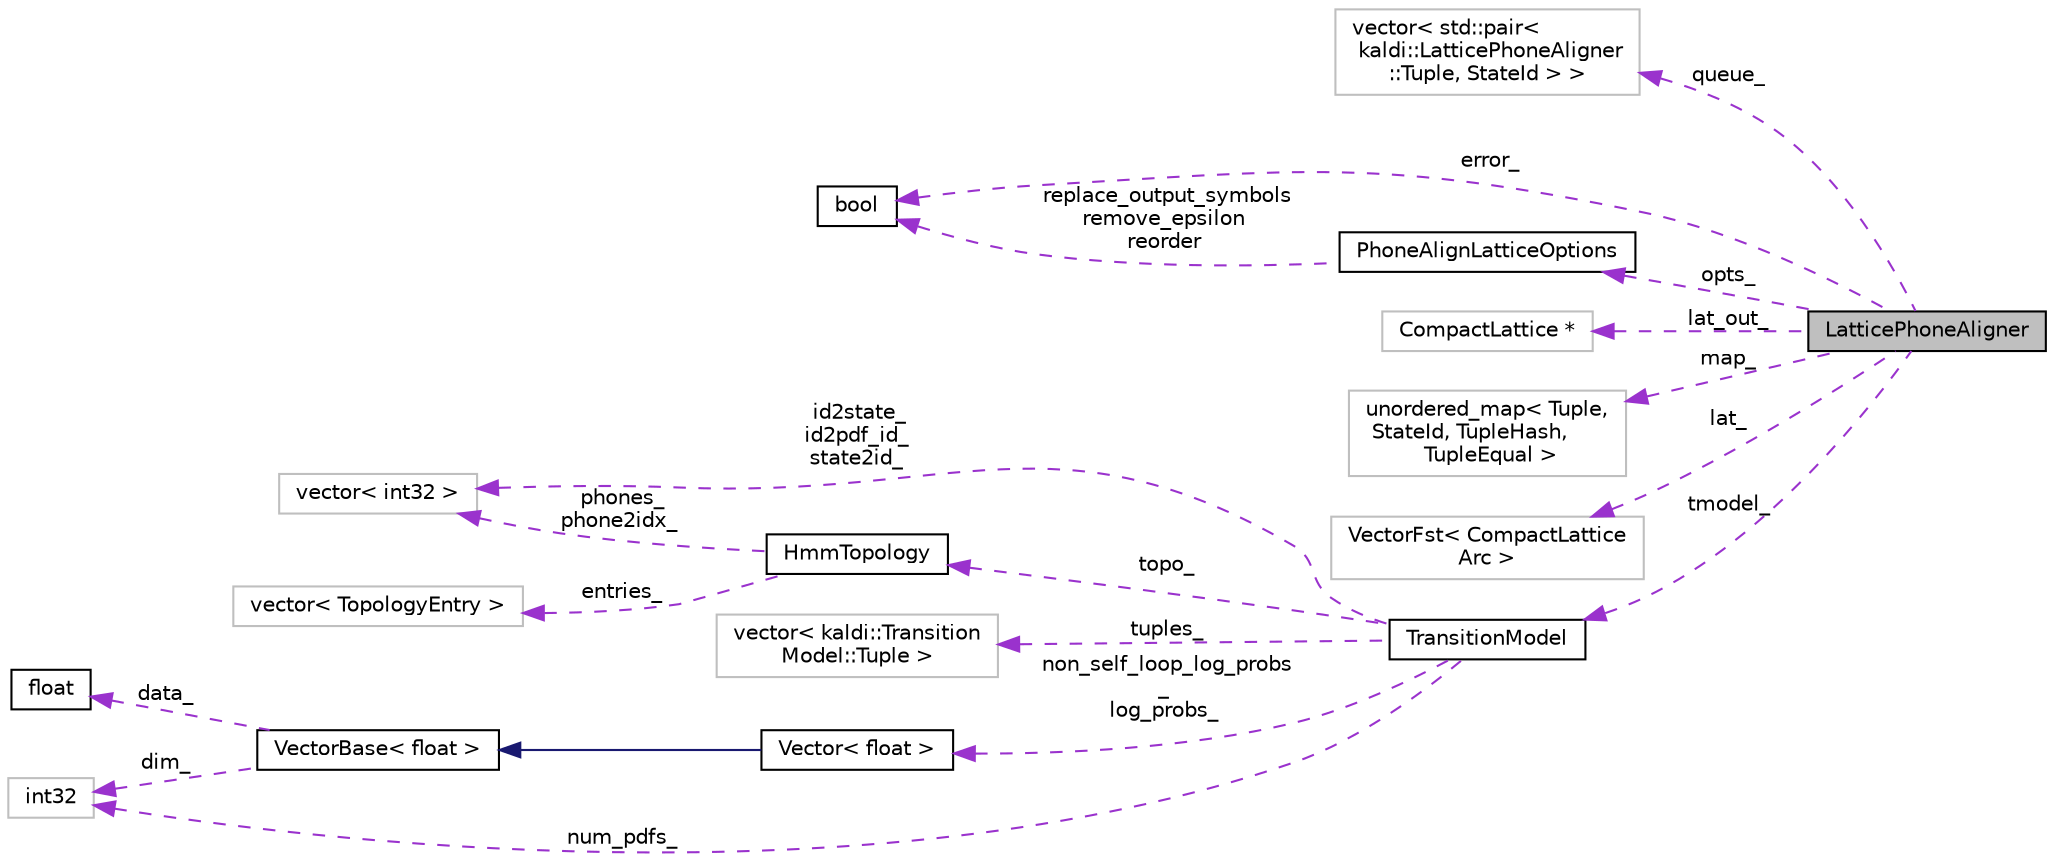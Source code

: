 digraph "LatticePhoneAligner"
{
  edge [fontname="Helvetica",fontsize="10",labelfontname="Helvetica",labelfontsize="10"];
  node [fontname="Helvetica",fontsize="10",shape=record];
  rankdir="LR";
  Node1 [label="LatticePhoneAligner",height=0.2,width=0.4,color="black", fillcolor="grey75", style="filled", fontcolor="black"];
  Node2 -> Node1 [dir="back",color="darkorchid3",fontsize="10",style="dashed",label=" queue_" ,fontname="Helvetica"];
  Node2 [label="vector\< std::pair\<\l kaldi::LatticePhoneAligner\l::Tuple, StateId \> \>",height=0.2,width=0.4,color="grey75", fillcolor="white", style="filled"];
  Node3 -> Node1 [dir="back",color="darkorchid3",fontsize="10",style="dashed",label=" opts_" ,fontname="Helvetica"];
  Node3 [label="PhoneAlignLatticeOptions",height=0.2,width=0.4,color="black", fillcolor="white", style="filled",URL="$structkaldi_1_1PhoneAlignLatticeOptions.html"];
  Node4 -> Node3 [dir="back",color="darkorchid3",fontsize="10",style="dashed",label=" replace_output_symbols\nremove_epsilon\nreorder" ,fontname="Helvetica"];
  Node4 [label="bool",height=0.2,width=0.4,color="black", fillcolor="white", style="filled",URL="$classbool.html"];
  Node5 -> Node1 [dir="back",color="darkorchid3",fontsize="10",style="dashed",label=" lat_out_" ,fontname="Helvetica"];
  Node5 [label="CompactLattice *",height=0.2,width=0.4,color="grey75", fillcolor="white", style="filled"];
  Node4 -> Node1 [dir="back",color="darkorchid3",fontsize="10",style="dashed",label=" error_" ,fontname="Helvetica"];
  Node6 -> Node1 [dir="back",color="darkorchid3",fontsize="10",style="dashed",label=" map_" ,fontname="Helvetica"];
  Node6 [label="unordered_map\< Tuple,\l StateId, TupleHash,\l TupleEqual \>",height=0.2,width=0.4,color="grey75", fillcolor="white", style="filled"];
  Node7 -> Node1 [dir="back",color="darkorchid3",fontsize="10",style="dashed",label=" lat_" ,fontname="Helvetica"];
  Node7 [label="VectorFst\< CompactLattice\lArc \>",height=0.2,width=0.4,color="grey75", fillcolor="white", style="filled"];
  Node8 -> Node1 [dir="back",color="darkorchid3",fontsize="10",style="dashed",label=" tmodel_" ,fontname="Helvetica"];
  Node8 [label="TransitionModel",height=0.2,width=0.4,color="black", fillcolor="white", style="filled",URL="$classkaldi_1_1TransitionModel.html"];
  Node9 -> Node8 [dir="back",color="darkorchid3",fontsize="10",style="dashed",label=" topo_" ,fontname="Helvetica"];
  Node9 [label="HmmTopology",height=0.2,width=0.4,color="black", fillcolor="white", style="filled",URL="$classkaldi_1_1HmmTopology.html",tooltip="A class for storing topology information for phones. "];
  Node10 -> Node9 [dir="back",color="darkorchid3",fontsize="10",style="dashed",label=" phones_\nphone2idx_" ,fontname="Helvetica"];
  Node10 [label="vector\< int32 \>",height=0.2,width=0.4,color="grey75", fillcolor="white", style="filled"];
  Node11 -> Node9 [dir="back",color="darkorchid3",fontsize="10",style="dashed",label=" entries_" ,fontname="Helvetica"];
  Node11 [label="vector\< TopologyEntry \>",height=0.2,width=0.4,color="grey75", fillcolor="white", style="filled"];
  Node10 -> Node8 [dir="back",color="darkorchid3",fontsize="10",style="dashed",label=" id2state_\nid2pdf_id_\nstate2id_" ,fontname="Helvetica"];
  Node12 -> Node8 [dir="back",color="darkorchid3",fontsize="10",style="dashed",label=" tuples_" ,fontname="Helvetica"];
  Node12 [label="vector\< kaldi::Transition\lModel::Tuple \>",height=0.2,width=0.4,color="grey75", fillcolor="white", style="filled"];
  Node13 -> Node8 [dir="back",color="darkorchid3",fontsize="10",style="dashed",label=" non_self_loop_log_probs\l_\nlog_probs_" ,fontname="Helvetica"];
  Node13 [label="Vector\< float \>",height=0.2,width=0.4,color="black", fillcolor="white", style="filled",URL="$classkaldi_1_1Vector.html"];
  Node14 -> Node13 [dir="back",color="midnightblue",fontsize="10",style="solid",fontname="Helvetica"];
  Node14 [label="VectorBase\< float \>",height=0.2,width=0.4,color="black", fillcolor="white", style="filled",URL="$classkaldi_1_1VectorBase.html"];
  Node15 -> Node14 [dir="back",color="darkorchid3",fontsize="10",style="dashed",label=" data_" ,fontname="Helvetica"];
  Node15 [label="float",height=0.2,width=0.4,color="black", fillcolor="white", style="filled",URL="$classfloat.html"];
  Node16 -> Node14 [dir="back",color="darkorchid3",fontsize="10",style="dashed",label=" dim_" ,fontname="Helvetica"];
  Node16 [label="int32",height=0.2,width=0.4,color="grey75", fillcolor="white", style="filled"];
  Node16 -> Node8 [dir="back",color="darkorchid3",fontsize="10",style="dashed",label=" num_pdfs_" ,fontname="Helvetica"];
}

